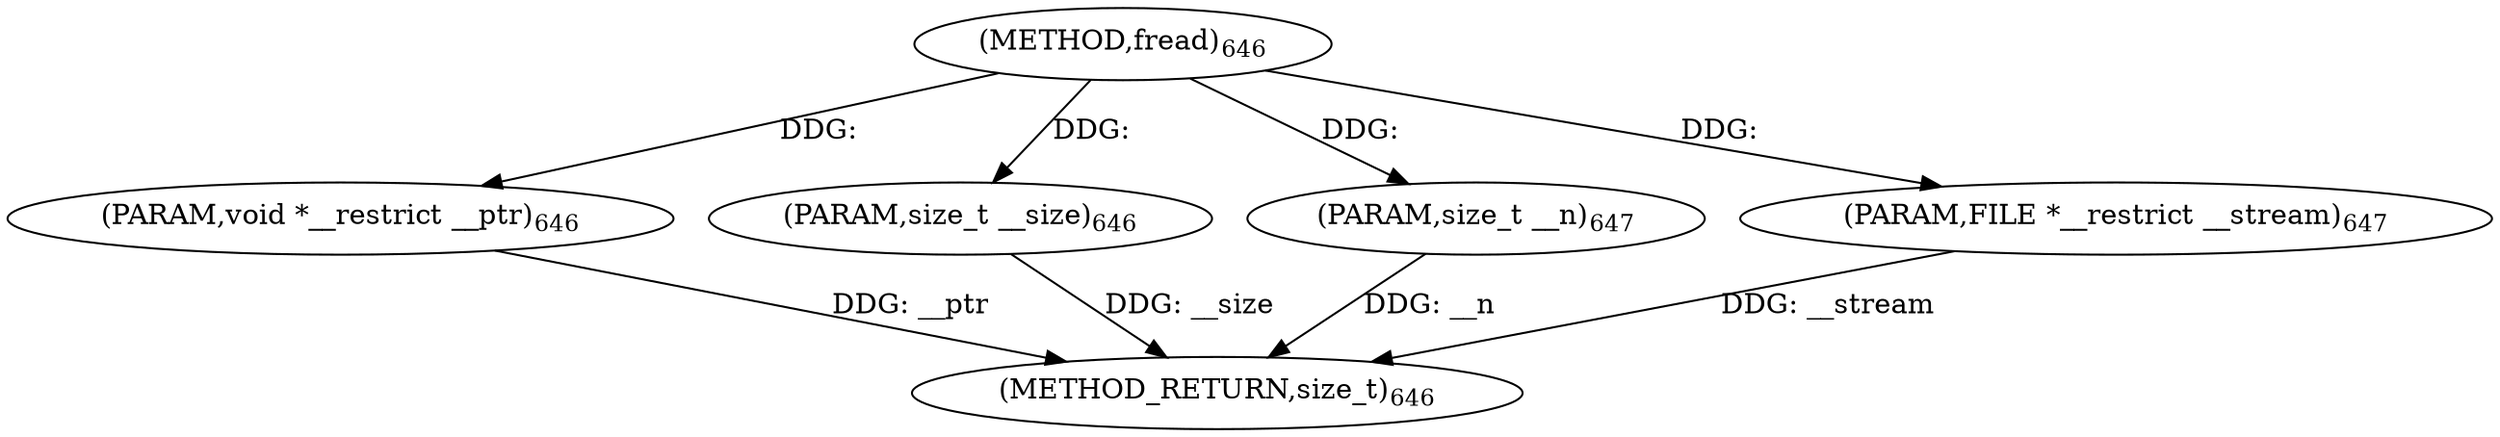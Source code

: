 digraph "fread" {  
"73881" [label = <(METHOD,fread)<SUB>646</SUB>> ]
"73886" [label = <(METHOD_RETURN,size_t)<SUB>646</SUB>> ]
"73882" [label = <(PARAM,void *__restrict __ptr)<SUB>646</SUB>> ]
"73883" [label = <(PARAM,size_t __size)<SUB>646</SUB>> ]
"73884" [label = <(PARAM,size_t __n)<SUB>647</SUB>> ]
"73885" [label = <(PARAM,FILE *__restrict __stream)<SUB>647</SUB>> ]
  "73882" -> "73886"  [ label = "DDG: __ptr"] 
  "73883" -> "73886"  [ label = "DDG: __size"] 
  "73884" -> "73886"  [ label = "DDG: __n"] 
  "73885" -> "73886"  [ label = "DDG: __stream"] 
  "73881" -> "73882"  [ label = "DDG: "] 
  "73881" -> "73883"  [ label = "DDG: "] 
  "73881" -> "73884"  [ label = "DDG: "] 
  "73881" -> "73885"  [ label = "DDG: "] 
}

